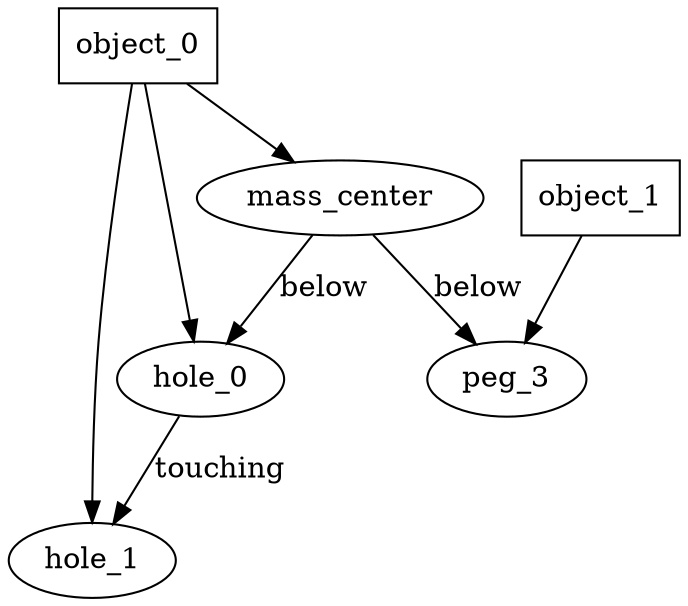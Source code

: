 digraph G {
0[label="object_0" shape=box];
1[label="hole_0"];
2[label="hole_1"];
3[label="mass_center"];
4[label="object_1" shape=box];
5[label="peg_3"];
0->1 [label=""];
0->2 [label=""];
1->2 [label="touching"];
0->3 [label=""];
3->1 [label="below"];
4->5 [label=""];
3->5 [label="below"];
}
